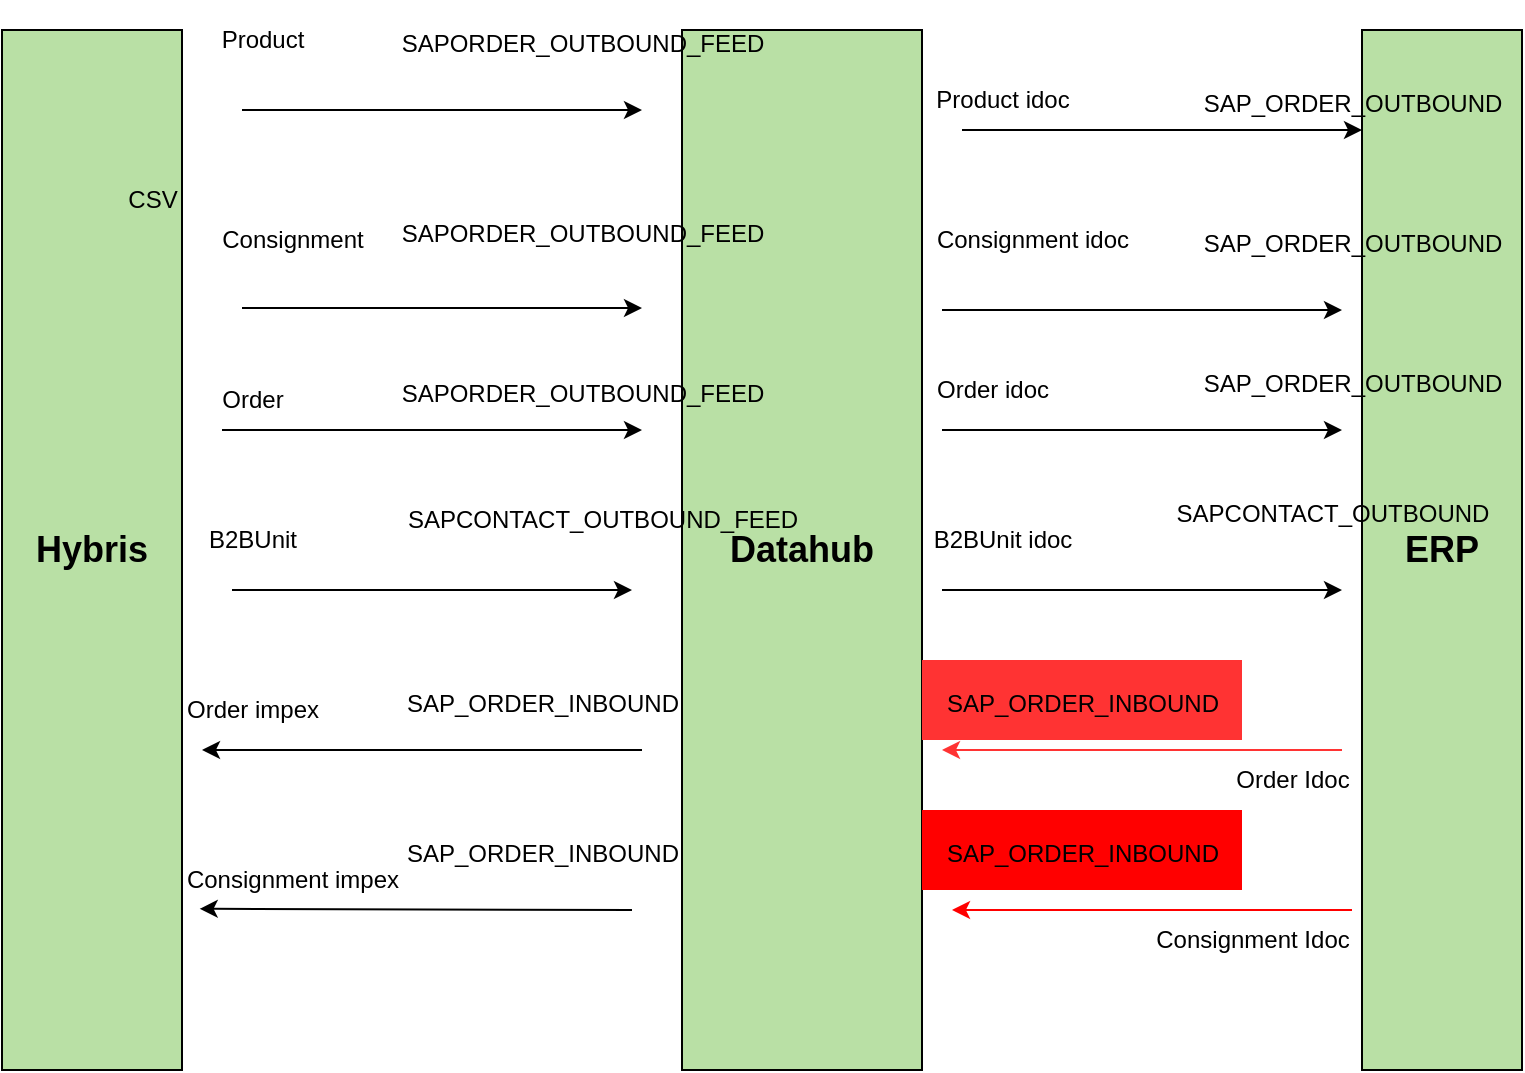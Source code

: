 <mxfile version="20.8.22" type="github">
  <diagram name="Page-1" id="kNth8ZU2xr3VVnnYI_Ww">
    <mxGraphModel dx="1050" dy="581" grid="1" gridSize="10" guides="1" tooltips="1" connect="1" arrows="1" fold="1" page="1" pageScale="1" pageWidth="850" pageHeight="1100" math="0" shadow="0">
      <root>
        <mxCell id="0" />
        <mxCell id="1" parent="0" />
        <mxCell id="_shlr-aYgPyXALEVaN4O-5" value="&lt;font style=&quot;font-size: 18px;&quot;&gt;&lt;b&gt;Datahub&lt;/b&gt;&lt;/font&gt;" style="rounded=0;whiteSpace=wrap;html=1;fillColor=#B9E0A5;" parent="1" vertex="1">
          <mxGeometry x="380" y="80" width="120" height="520" as="geometry" />
        </mxCell>
        <mxCell id="TmDqMFsUHlUA_lSxiiVD-7" value="" style="endArrow=classic;html=1;rounded=0;" parent="1" edge="1">
          <mxGeometry width="50" height="50" relative="1" as="geometry">
            <mxPoint x="160" y="120" as="sourcePoint" />
            <mxPoint x="360" y="120" as="targetPoint" />
          </mxGeometry>
        </mxCell>
        <mxCell id="TmDqMFsUHlUA_lSxiiVD-9" value="&lt;font style=&quot;font-size: 18px;&quot;&gt;&lt;b&gt;Hybris&lt;/b&gt;&lt;/font&gt;" style="rounded=0;whiteSpace=wrap;html=1;fillColor=#B9E0A5;" parent="1" vertex="1">
          <mxGeometry x="40" y="80" width="90" height="520" as="geometry" />
        </mxCell>
        <mxCell id="TmDqMFsUHlUA_lSxiiVD-10" value="&lt;font style=&quot;font-size: 18px;&quot;&gt;&lt;b&gt;ERP&lt;/b&gt;&lt;/font&gt;" style="rounded=0;whiteSpace=wrap;html=1;fillColor=#B9E0A5;" parent="1" vertex="1">
          <mxGeometry x="720" y="80" width="80" height="520" as="geometry" />
        </mxCell>
        <mxCell id="TmDqMFsUHlUA_lSxiiVD-11" value="Product" style="text;html=1;align=center;verticalAlign=middle;resizable=0;points=[];autosize=1;strokeColor=none;fillColor=none;" parent="1" vertex="1">
          <mxGeometry x="140" y="70" width="60" height="30" as="geometry" />
        </mxCell>
        <mxCell id="TmDqMFsUHlUA_lSxiiVD-12" value="" style="endArrow=classic;html=1;rounded=0;" parent="1" edge="1">
          <mxGeometry width="50" height="50" relative="1" as="geometry">
            <mxPoint x="160" y="219" as="sourcePoint" />
            <mxPoint x="360" y="219" as="targetPoint" />
          </mxGeometry>
        </mxCell>
        <mxCell id="TmDqMFsUHlUA_lSxiiVD-13" value="B2BUnit" style="text;html=1;align=center;verticalAlign=middle;resizable=0;points=[];autosize=1;strokeColor=none;fillColor=none;" parent="1" vertex="1">
          <mxGeometry x="130" y="320" width="70" height="30" as="geometry" />
        </mxCell>
        <mxCell id="TmDqMFsUHlUA_lSxiiVD-15" value="Order" style="text;html=1;align=center;verticalAlign=middle;resizable=0;points=[];autosize=1;strokeColor=none;fillColor=none;" parent="1" vertex="1">
          <mxGeometry x="140" y="250" width="50" height="30" as="geometry" />
        </mxCell>
        <mxCell id="TmDqMFsUHlUA_lSxiiVD-16" value="" style="endArrow=classic;html=1;rounded=0;" parent="1" edge="1">
          <mxGeometry width="50" height="50" relative="1" as="geometry">
            <mxPoint x="155" y="360" as="sourcePoint" />
            <mxPoint x="355" y="360" as="targetPoint" />
            <Array as="points">
              <mxPoint x="265" y="360" />
            </Array>
          </mxGeometry>
        </mxCell>
        <mxCell id="TmDqMFsUHlUA_lSxiiVD-17" value="Consignment" style="text;html=1;align=center;verticalAlign=middle;resizable=0;points=[];autosize=1;strokeColor=none;fillColor=none;" parent="1" vertex="1">
          <mxGeometry x="140" y="170" width="90" height="30" as="geometry" />
        </mxCell>
        <mxCell id="TmDqMFsUHlUA_lSxiiVD-18" value="CSV&lt;br&gt;" style="text;html=1;align=center;verticalAlign=middle;resizable=0;points=[];autosize=1;strokeColor=none;fillColor=none;" parent="1" vertex="1">
          <mxGeometry x="90" y="150" width="50" height="30" as="geometry" />
        </mxCell>
        <mxCell id="TmDqMFsUHlUA_lSxiiVD-19" value="" style="endArrow=classic;html=1;rounded=0;" parent="1" edge="1">
          <mxGeometry width="50" height="50" relative="1" as="geometry">
            <mxPoint x="520" y="130" as="sourcePoint" />
            <mxPoint x="720" y="130" as="targetPoint" />
          </mxGeometry>
        </mxCell>
        <mxCell id="TmDqMFsUHlUA_lSxiiVD-20" value="" style="endArrow=classic;html=1;rounded=0;" parent="1" edge="1">
          <mxGeometry width="50" height="50" relative="1" as="geometry">
            <mxPoint x="510" y="220" as="sourcePoint" />
            <mxPoint x="710" y="220" as="targetPoint" />
          </mxGeometry>
        </mxCell>
        <mxCell id="TmDqMFsUHlUA_lSxiiVD-22" value="" style="endArrow=classic;html=1;rounded=0;" parent="1" edge="1">
          <mxGeometry width="50" height="50" relative="1" as="geometry">
            <mxPoint x="510" y="360" as="sourcePoint" />
            <mxPoint x="710" y="360" as="targetPoint" />
          </mxGeometry>
        </mxCell>
        <mxCell id="TmDqMFsUHlUA_lSxiiVD-23" value="Product idoc" style="text;html=1;align=center;verticalAlign=middle;resizable=0;points=[];autosize=1;strokeColor=none;fillColor=none;" parent="1" vertex="1">
          <mxGeometry x="495" y="100" width="90" height="30" as="geometry" />
        </mxCell>
        <mxCell id="TmDqMFsUHlUA_lSxiiVD-24" value="B2BUnit idoc" style="text;html=1;align=center;verticalAlign=middle;resizable=0;points=[];autosize=1;strokeColor=none;fillColor=none;" parent="1" vertex="1">
          <mxGeometry x="495" y="320" width="90" height="30" as="geometry" />
        </mxCell>
        <mxCell id="TmDqMFsUHlUA_lSxiiVD-25" value="Order idoc" style="text;html=1;align=center;verticalAlign=middle;resizable=0;points=[];autosize=1;strokeColor=none;fillColor=none;" parent="1" vertex="1">
          <mxGeometry x="495" y="245" width="80" height="30" as="geometry" />
        </mxCell>
        <mxCell id="TmDqMFsUHlUA_lSxiiVD-26" value="Consignment idoc" style="text;html=1;align=center;verticalAlign=middle;resizable=0;points=[];autosize=1;strokeColor=none;fillColor=none;" parent="1" vertex="1">
          <mxGeometry x="495" y="170" width="120" height="30" as="geometry" />
        </mxCell>
        <mxCell id="TmDqMFsUHlUA_lSxiiVD-27" value="" style="endArrow=classic;html=1;rounded=0;strokeColor=#FF3333;" parent="1" edge="1">
          <mxGeometry width="50" height="50" relative="1" as="geometry">
            <mxPoint x="710" y="440" as="sourcePoint" />
            <mxPoint x="510" y="440" as="targetPoint" />
          </mxGeometry>
        </mxCell>
        <mxCell id="TmDqMFsUHlUA_lSxiiVD-28" value="" style="endArrow=classic;html=1;rounded=0;entryX=0.145;entryY=0.98;entryDx=0;entryDy=0;entryPerimeter=0;" parent="1" edge="1" target="TmDqMFsUHlUA_lSxiiVD-33">
          <mxGeometry width="50" height="50" relative="1" as="geometry">
            <mxPoint x="355" y="520" as="sourcePoint" />
            <mxPoint x="155" y="520" as="targetPoint" />
          </mxGeometry>
        </mxCell>
        <mxCell id="TmDqMFsUHlUA_lSxiiVD-29" value="Order Idoc" style="text;html=1;align=center;verticalAlign=middle;resizable=0;points=[];autosize=1;strokeColor=none;fillColor=none;" parent="1" vertex="1">
          <mxGeometry x="645" y="440" width="80" height="30" as="geometry" />
        </mxCell>
        <mxCell id="TmDqMFsUHlUA_lSxiiVD-30" value="Consignment Idoc" style="text;html=1;align=center;verticalAlign=middle;resizable=0;points=[];autosize=1;strokeColor=none;fillColor=none;" parent="1" vertex="1">
          <mxGeometry x="605" y="520" width="120" height="30" as="geometry" />
        </mxCell>
        <mxCell id="TmDqMFsUHlUA_lSxiiVD-31" value="" style="endArrow=classic;html=1;rounded=0;" parent="1" edge="1">
          <mxGeometry width="50" height="50" relative="1" as="geometry">
            <mxPoint x="360" y="440" as="sourcePoint" />
            <mxPoint x="140" y="440" as="targetPoint" />
          </mxGeometry>
        </mxCell>
        <mxCell id="TmDqMFsUHlUA_lSxiiVD-32" value="Order impex" style="text;html=1;align=center;verticalAlign=middle;resizable=0;points=[];autosize=1;strokeColor=none;fillColor=none;" parent="1" vertex="1">
          <mxGeometry x="120" y="405" width="90" height="30" as="geometry" />
        </mxCell>
        <mxCell id="TmDqMFsUHlUA_lSxiiVD-33" value="Consignment impex" style="text;html=1;align=center;verticalAlign=middle;resizable=0;points=[];autosize=1;strokeColor=none;fillColor=none;" parent="1" vertex="1">
          <mxGeometry x="120" y="490" width="130" height="30" as="geometry" />
        </mxCell>
        <mxCell id="TmDqMFsUHlUA_lSxiiVD-34" value="" style="endArrow=classic;html=1;rounded=0;strokeColor=#FF0000;" parent="1" edge="1">
          <mxGeometry width="50" height="50" relative="1" as="geometry">
            <mxPoint x="715" y="520" as="sourcePoint" />
            <mxPoint x="515" y="520" as="targetPoint" />
          </mxGeometry>
        </mxCell>
        <mxCell id="TmDqMFsUHlUA_lSxiiVD-35" value="&lt;font style=&quot;font-size: 12px;&quot;&gt;SAP_ORDER_INBOUND&lt;/font&gt;" style="text;html=1;align=center;verticalAlign=middle;resizable=0;points=[];autosize=1;strokeColor=none;fillColor=#FF3333;fontSize=18;" parent="1" vertex="1">
          <mxGeometry x="500" y="395" width="160" height="40" as="geometry" />
        </mxCell>
        <mxCell id="TmDqMFsUHlUA_lSxiiVD-36" value="&lt;font style=&quot;font-size: 12px;&quot;&gt;SAP_ORDER_INBOUND&lt;/font&gt;" style="text;html=1;align=center;verticalAlign=middle;resizable=0;points=[];autosize=1;strokeColor=none;fillColor=#FF0000;fontSize=18;" parent="1" vertex="1">
          <mxGeometry x="500" y="470" width="160" height="40" as="geometry" />
        </mxCell>
        <mxCell id="TmDqMFsUHlUA_lSxiiVD-37" value="&lt;font style=&quot;font-size: 12px;&quot;&gt;SAP_ORDER_OUTBOUND&lt;/font&gt;" style="text;html=1;align=center;verticalAlign=middle;resizable=0;points=[];autosize=1;strokeColor=none;fillColor=none;fontSize=18;" parent="1" vertex="1">
          <mxGeometry x="630" y="95" width="170" height="40" as="geometry" />
        </mxCell>
        <mxCell id="TmDqMFsUHlUA_lSxiiVD-38" value="&lt;font style=&quot;font-size: 12px;&quot;&gt;SAPCONTACT_OUTBOUND&lt;br&gt;&lt;/font&gt;" style="text;html=1;align=center;verticalAlign=middle;resizable=0;points=[];autosize=1;strokeColor=none;fillColor=none;fontSize=18;" parent="1" vertex="1">
          <mxGeometry x="615" y="300" width="180" height="40" as="geometry" />
        </mxCell>
        <mxCell id="TmDqMFsUHlUA_lSxiiVD-39" value="&lt;font style=&quot;font-size: 12px;&quot;&gt;SAP_ORDER_OUTBOUND&lt;/font&gt;" style="text;html=1;align=center;verticalAlign=middle;resizable=0;points=[];autosize=1;strokeColor=none;fillColor=none;fontSize=18;" parent="1" vertex="1">
          <mxGeometry x="630" y="235" width="170" height="40" as="geometry" />
        </mxCell>
        <mxCell id="TmDqMFsUHlUA_lSxiiVD-41" value="&lt;font style=&quot;font-size: 12px;&quot;&gt;SAP_ORDER_OUTBOUND&lt;/font&gt;" style="text;html=1;align=center;verticalAlign=middle;resizable=0;points=[];autosize=1;strokeColor=none;fillColor=none;fontSize=18;" parent="1" vertex="1">
          <mxGeometry x="630" y="165" width="170" height="40" as="geometry" />
        </mxCell>
        <mxCell id="TmDqMFsUHlUA_lSxiiVD-44" value="" style="endArrow=classic;html=1;rounded=0;" parent="1" edge="1">
          <mxGeometry width="50" height="50" relative="1" as="geometry">
            <mxPoint x="510" y="280" as="sourcePoint" />
            <mxPoint x="710" y="280" as="targetPoint" />
          </mxGeometry>
        </mxCell>
        <mxCell id="uq-ZJezfA31PrqFkul3v-1" value="&lt;font style=&quot;font-size: 12px;&quot;&gt;SAPORDER_OUTBOUND_FEED&lt;/font&gt;" style="text;html=1;align=center;verticalAlign=middle;resizable=0;points=[];autosize=1;strokeColor=none;fillColor=none;fontSize=18;" vertex="1" parent="1">
          <mxGeometry x="230" y="65" width="200" height="40" as="geometry" />
        </mxCell>
        <mxCell id="uq-ZJezfA31PrqFkul3v-2" value="SAPCONTACT_OUTBOUND_FEED" style="text;html=1;align=center;verticalAlign=middle;resizable=0;points=[];autosize=1;strokeColor=none;fillColor=none;" vertex="1" parent="1">
          <mxGeometry x="230" y="310" width="220" height="30" as="geometry" />
        </mxCell>
        <mxCell id="uq-ZJezfA31PrqFkul3v-4" value="&lt;font style=&quot;font-size: 12px;&quot;&gt;SAPORDER_OUTBOUND_FEED&lt;/font&gt;" style="text;html=1;align=center;verticalAlign=middle;resizable=0;points=[];autosize=1;strokeColor=none;fillColor=none;fontSize=18;" vertex="1" parent="1">
          <mxGeometry x="230" y="160" width="200" height="40" as="geometry" />
        </mxCell>
        <mxCell id="uq-ZJezfA31PrqFkul3v-3" value="&lt;font style=&quot;font-size: 12px;&quot;&gt;SAPORDER_OUTBOUND_FEED&lt;/font&gt;" style="text;html=1;align=center;verticalAlign=middle;resizable=0;points=[];autosize=1;strokeColor=none;fillColor=none;fontSize=18;" vertex="1" parent="1">
          <mxGeometry x="230" y="240" width="200" height="40" as="geometry" />
        </mxCell>
        <mxCell id="uq-ZJezfA31PrqFkul3v-7" value="" style="endArrow=classic;html=1;rounded=0;" edge="1" parent="1">
          <mxGeometry width="50" height="50" relative="1" as="geometry">
            <mxPoint x="150" y="280" as="sourcePoint" />
            <mxPoint x="360" y="280" as="targetPoint" />
          </mxGeometry>
        </mxCell>
        <mxCell id="uq-ZJezfA31PrqFkul3v-8" value="&lt;font style=&quot;font-size: 12px;&quot;&gt;SAP_ORDER_INBOUND&lt;/font&gt;" style="text;html=1;align=center;verticalAlign=middle;resizable=0;points=[];autosize=1;strokeColor=none;fillColor=none;fontSize=18;" vertex="1" parent="1">
          <mxGeometry x="230" y="395" width="160" height="40" as="geometry" />
        </mxCell>
        <mxCell id="uq-ZJezfA31PrqFkul3v-9" value="&lt;font style=&quot;font-size: 12px;&quot;&gt;SAP_ORDER_INBOUND&lt;/font&gt;" style="text;html=1;align=center;verticalAlign=middle;resizable=0;points=[];autosize=1;strokeColor=none;fillColor=none;fontSize=18;" vertex="1" parent="1">
          <mxGeometry x="230" y="470" width="160" height="40" as="geometry" />
        </mxCell>
      </root>
    </mxGraphModel>
  </diagram>
</mxfile>

